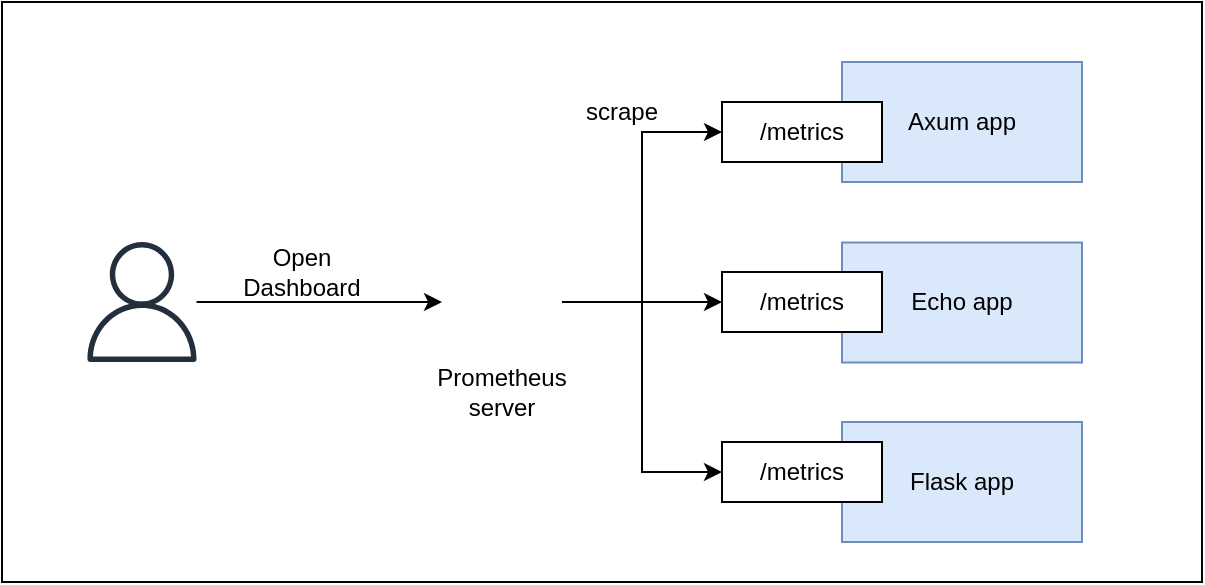 <mxfile version="20.8.13" type="device"><diagram name="ページ1" id="3QoYU8rlIPoamR2YujOe"><mxGraphModel dx="758" dy="574" grid="1" gridSize="10" guides="1" tooltips="1" connect="1" arrows="1" fold="1" page="1" pageScale="1" pageWidth="850" pageHeight="1100" math="0" shadow="0"><root><mxCell id="0"/><mxCell id="1" parent="0"/><mxCell id="U3AU1nOTfPQimoeE_4RV-3" value="" style="rounded=0;whiteSpace=wrap;html=1;" parent="1" vertex="1"><mxGeometry x="160" y="190" width="600" height="290" as="geometry"/></mxCell><mxCell id="U3AU1nOTfPQimoeE_4RV-9" style="edgeStyle=orthogonalEdgeStyle;rounded=0;orthogonalLoop=1;jettySize=auto;html=1;entryX=0;entryY=0.5;entryDx=0;entryDy=0;" parent="1" source="U3AU1nOTfPQimoeE_4RV-1" target="U3AU1nOTfPQimoeE_4RV-6" edge="1"><mxGeometry relative="1" as="geometry"/></mxCell><mxCell id="U3AU1nOTfPQimoeE_4RV-10" style="edgeStyle=orthogonalEdgeStyle;rounded=0;orthogonalLoop=1;jettySize=auto;html=1;entryX=0;entryY=0.5;entryDx=0;entryDy=0;" parent="1" source="U3AU1nOTfPQimoeE_4RV-1" target="U3AU1nOTfPQimoeE_4RV-7" edge="1"><mxGeometry relative="1" as="geometry"/></mxCell><mxCell id="U3AU1nOTfPQimoeE_4RV-11" style="edgeStyle=orthogonalEdgeStyle;rounded=0;orthogonalLoop=1;jettySize=auto;html=1;entryX=0;entryY=0.5;entryDx=0;entryDy=0;" parent="1" source="U3AU1nOTfPQimoeE_4RV-1" target="U3AU1nOTfPQimoeE_4RV-8" edge="1"><mxGeometry relative="1" as="geometry"/></mxCell><mxCell id="U3AU1nOTfPQimoeE_4RV-1" value="" style="shape=image;imageAspect=0;aspect=fixed;verticalLabelPosition=bottom;verticalAlign=top;image=https://upload.wikimedia.org/wikipedia/commons/3/38/Prometheus_software_logo.svg;" parent="1" vertex="1"><mxGeometry x="380" y="310.26" width="60" height="59.48" as="geometry"/></mxCell><mxCell id="U3AU1nOTfPQimoeE_4RV-5" style="edgeStyle=orthogonalEdgeStyle;rounded=0;orthogonalLoop=1;jettySize=auto;html=1;" parent="1" source="U3AU1nOTfPQimoeE_4RV-4" target="U3AU1nOTfPQimoeE_4RV-1" edge="1"><mxGeometry relative="1" as="geometry"/></mxCell><mxCell id="U3AU1nOTfPQimoeE_4RV-4" value="" style="sketch=0;outlineConnect=0;fontColor=#232F3E;gradientColor=none;fillColor=#232F3D;strokeColor=none;dashed=0;verticalLabelPosition=bottom;verticalAlign=top;align=center;html=1;fontSize=12;fontStyle=0;aspect=fixed;pointerEvents=1;shape=mxgraph.aws4.user;" parent="1" vertex="1"><mxGeometry x="200" y="310" width="60" height="60" as="geometry"/></mxCell><mxCell id="U3AU1nOTfPQimoeE_4RV-12" value="Axum app" style="rounded=0;whiteSpace=wrap;html=1;fillColor=#dae8fc;strokeColor=#6c8ebf;" parent="1" vertex="1"><mxGeometry x="580" y="220" width="120" height="60" as="geometry"/></mxCell><mxCell id="U3AU1nOTfPQimoeE_4RV-6" value="/metrics" style="rounded=0;whiteSpace=wrap;html=1;" parent="1" vertex="1"><mxGeometry x="520" y="240" width="80" height="30" as="geometry"/></mxCell><mxCell id="U3AU1nOTfPQimoeE_4RV-13" value="Echo app" style="rounded=0;whiteSpace=wrap;html=1;fillColor=#dae8fc;strokeColor=#6c8ebf;" parent="1" vertex="1"><mxGeometry x="580" y="310.26" width="120" height="60" as="geometry"/></mxCell><mxCell id="U3AU1nOTfPQimoeE_4RV-14" value="Flask app" style="rounded=0;whiteSpace=wrap;html=1;fillColor=#dae8fc;strokeColor=#6c8ebf;" parent="1" vertex="1"><mxGeometry x="580" y="400" width="120" height="60" as="geometry"/></mxCell><mxCell id="U3AU1nOTfPQimoeE_4RV-7" value="/metrics" style="rounded=0;whiteSpace=wrap;html=1;" parent="1" vertex="1"><mxGeometry x="520" y="325" width="80" height="30" as="geometry"/></mxCell><mxCell id="U3AU1nOTfPQimoeE_4RV-8" value="/metrics" style="rounded=0;whiteSpace=wrap;html=1;" parent="1" vertex="1"><mxGeometry x="520" y="410" width="80" height="30" as="geometry"/></mxCell><mxCell id="U3AU1nOTfPQimoeE_4RV-15" value="Open Dashboard" style="text;html=1;strokeColor=none;fillColor=none;align=center;verticalAlign=middle;whiteSpace=wrap;rounded=0;" parent="1" vertex="1"><mxGeometry x="280" y="310" width="60" height="30" as="geometry"/></mxCell><mxCell id="gYnoDqrQBAnUkKzCUY2K-1" value="Prometheus server" style="text;html=1;strokeColor=none;fillColor=none;align=center;verticalAlign=middle;whiteSpace=wrap;rounded=0;" vertex="1" parent="1"><mxGeometry x="380" y="370.26" width="60" height="30" as="geometry"/></mxCell><mxCell id="gYnoDqrQBAnUkKzCUY2K-2" value="scrape" style="text;html=1;strokeColor=none;fillColor=none;align=center;verticalAlign=middle;whiteSpace=wrap;rounded=0;" vertex="1" parent="1"><mxGeometry x="440" y="230" width="60" height="30" as="geometry"/></mxCell></root></mxGraphModel></diagram></mxfile>